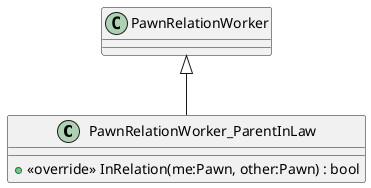 @startuml
class PawnRelationWorker_ParentInLaw {
    + <<override>> InRelation(me:Pawn, other:Pawn) : bool
}
PawnRelationWorker <|-- PawnRelationWorker_ParentInLaw
@enduml
